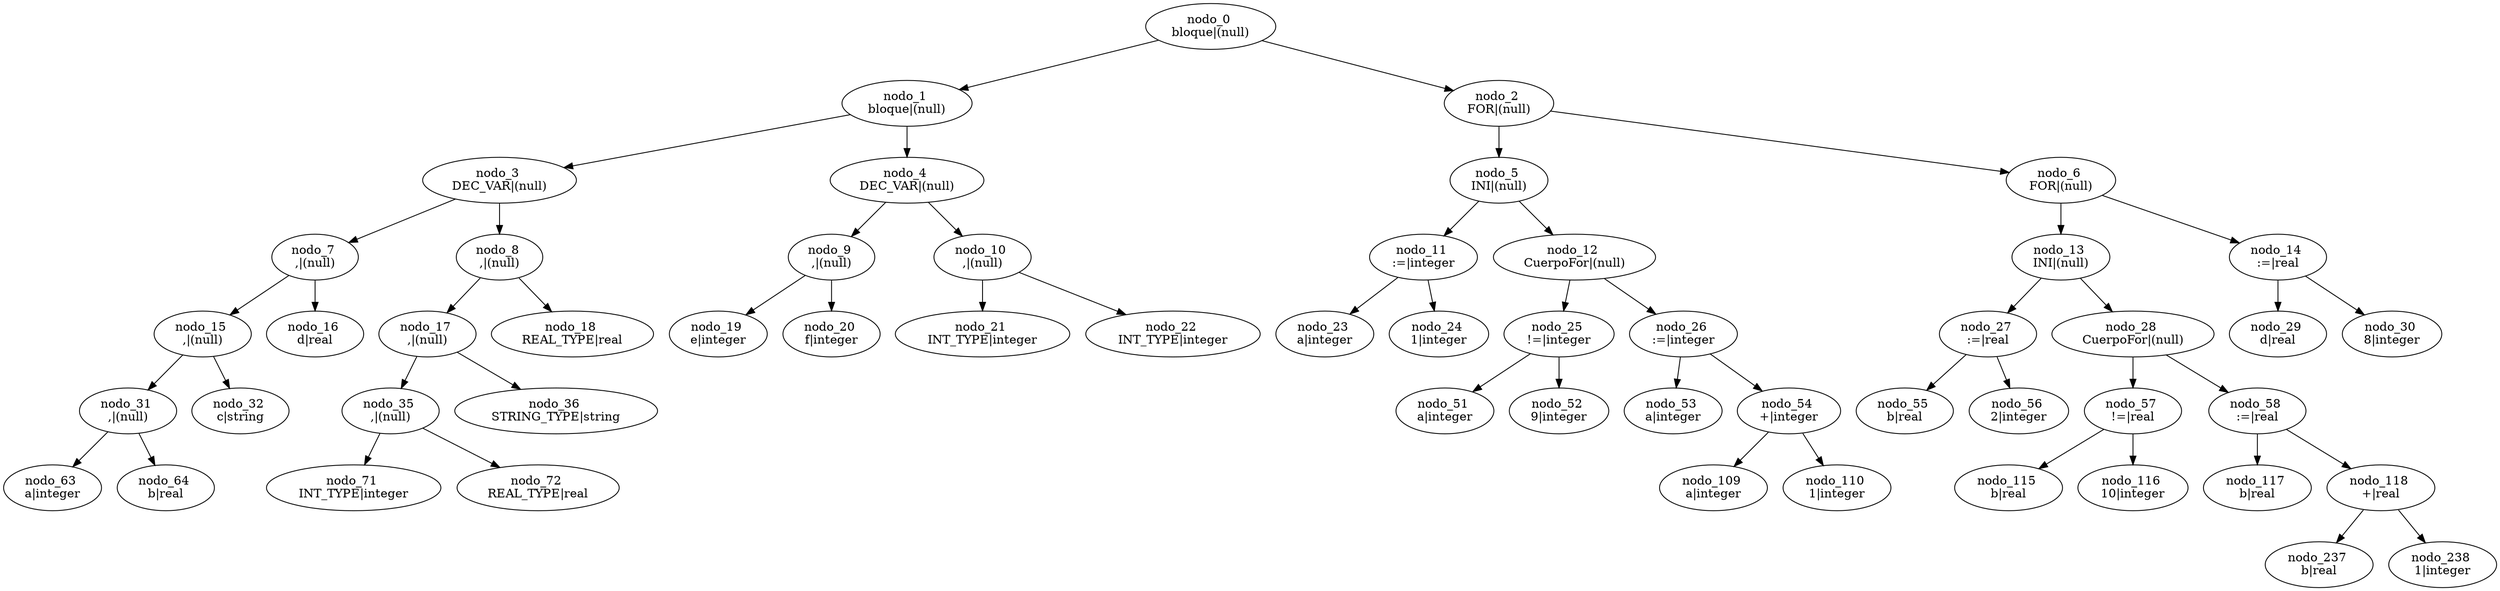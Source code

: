 digraph G {
	"nodo_0 \nbloque|(null)" -> "nodo_1 \nbloque|(null)"
	"nodo_0 \nbloque|(null)" -> "nodo_2 \nFOR|(null)"
	"nodo_1 \nbloque|(null)" -> "nodo_3 \nDEC_VAR|(null)"
	"nodo_1 \nbloque|(null)" -> "nodo_4 \nDEC_VAR|(null)"
	"nodo_3 \nDEC_VAR|(null)" -> "nodo_7 \n,|(null)"
	"nodo_3 \nDEC_VAR|(null)" -> "nodo_8 \n,|(null)"
	"nodo_7 \n,|(null)" -> "nodo_15 \n,|(null)"
	"nodo_7 \n,|(null)" -> "nodo_16 \nd|real"
	"nodo_15 \n,|(null)" -> "nodo_31 \n,|(null)"
	"nodo_15 \n,|(null)" -> "nodo_32 \nc|string"
	"nodo_31 \n,|(null)" -> "nodo_63 \na|integer"
	"nodo_31 \n,|(null)" -> "nodo_64 \nb|real"
	"nodo_8 \n,|(null)" -> "nodo_17 \n,|(null)"
	"nodo_8 \n,|(null)" -> "nodo_18 \nREAL_TYPE|real"
	"nodo_17 \n,|(null)" -> "nodo_35 \n,|(null)"
	"nodo_17 \n,|(null)" -> "nodo_36 \nSTRING_TYPE|string"
	"nodo_35 \n,|(null)" -> "nodo_71 \nINT_TYPE|integer"
	"nodo_35 \n,|(null)" -> "nodo_72 \nREAL_TYPE|real"
	"nodo_4 \nDEC_VAR|(null)" -> "nodo_9 \n,|(null)"
	"nodo_4 \nDEC_VAR|(null)" -> "nodo_10 \n,|(null)"
	"nodo_9 \n,|(null)" -> "nodo_19 \ne|integer"
	"nodo_9 \n,|(null)" -> "nodo_20 \nf|integer"
	"nodo_10 \n,|(null)" -> "nodo_21 \nINT_TYPE|integer"
	"nodo_10 \n,|(null)" -> "nodo_22 \nINT_TYPE|integer"
	"nodo_2 \nFOR|(null)" -> "nodo_5 \nINI|(null)"
	"nodo_2 \nFOR|(null)" -> "nodo_6 \nFOR|(null)"
	"nodo_5 \nINI|(null)" -> "nodo_11 \n:=|integer"
	"nodo_5 \nINI|(null)" -> "nodo_12 \nCuerpoFor|(null)"
	"nodo_11 \n:=|integer" -> "nodo_23 \na|integer"
	"nodo_11 \n:=|integer" -> "nodo_24 \n1|integer"
	"nodo_12 \nCuerpoFor|(null)" -> "nodo_25 \n!=|integer"
	"nodo_12 \nCuerpoFor|(null)" -> "nodo_26 \n:=|integer"
	"nodo_25 \n!=|integer" -> "nodo_51 \na|integer"
	"nodo_25 \n!=|integer" -> "nodo_52 \n9|integer"
	"nodo_26 \n:=|integer" -> "nodo_53 \na|integer"
	"nodo_26 \n:=|integer" -> "nodo_54 \n+|integer"
	"nodo_54 \n+|integer" -> "nodo_109 \na|integer"
	"nodo_54 \n+|integer" -> "nodo_110 \n1|integer"
	"nodo_6 \nFOR|(null)" -> "nodo_13 \nINI|(null)"
	"nodo_6 \nFOR|(null)" -> "nodo_14 \n:=|real"
	"nodo_13 \nINI|(null)" -> "nodo_27 \n:=|real"
	"nodo_13 \nINI|(null)" -> "nodo_28 \nCuerpoFor|(null)"
	"nodo_27 \n:=|real" -> "nodo_55 \nb|real"
	"nodo_27 \n:=|real" -> "nodo_56 \n2|integer"
	"nodo_28 \nCuerpoFor|(null)" -> "nodo_57 \n!=|real"
	"nodo_28 \nCuerpoFor|(null)" -> "nodo_58 \n:=|real"
	"nodo_57 \n!=|real" -> "nodo_115 \nb|real"
	"nodo_57 \n!=|real" -> "nodo_116 \n10|integer"
	"nodo_58 \n:=|real" -> "nodo_117 \nb|real"
	"nodo_58 \n:=|real" -> "nodo_118 \n+|real"
	"nodo_118 \n+|real" -> "nodo_237 \nb|real"
	"nodo_118 \n+|real" -> "nodo_238 \n1|integer"
	"nodo_14 \n:=|real" -> "nodo_29 \nd|real"
	"nodo_14 \n:=|real" -> "nodo_30 \n8|integer"
}